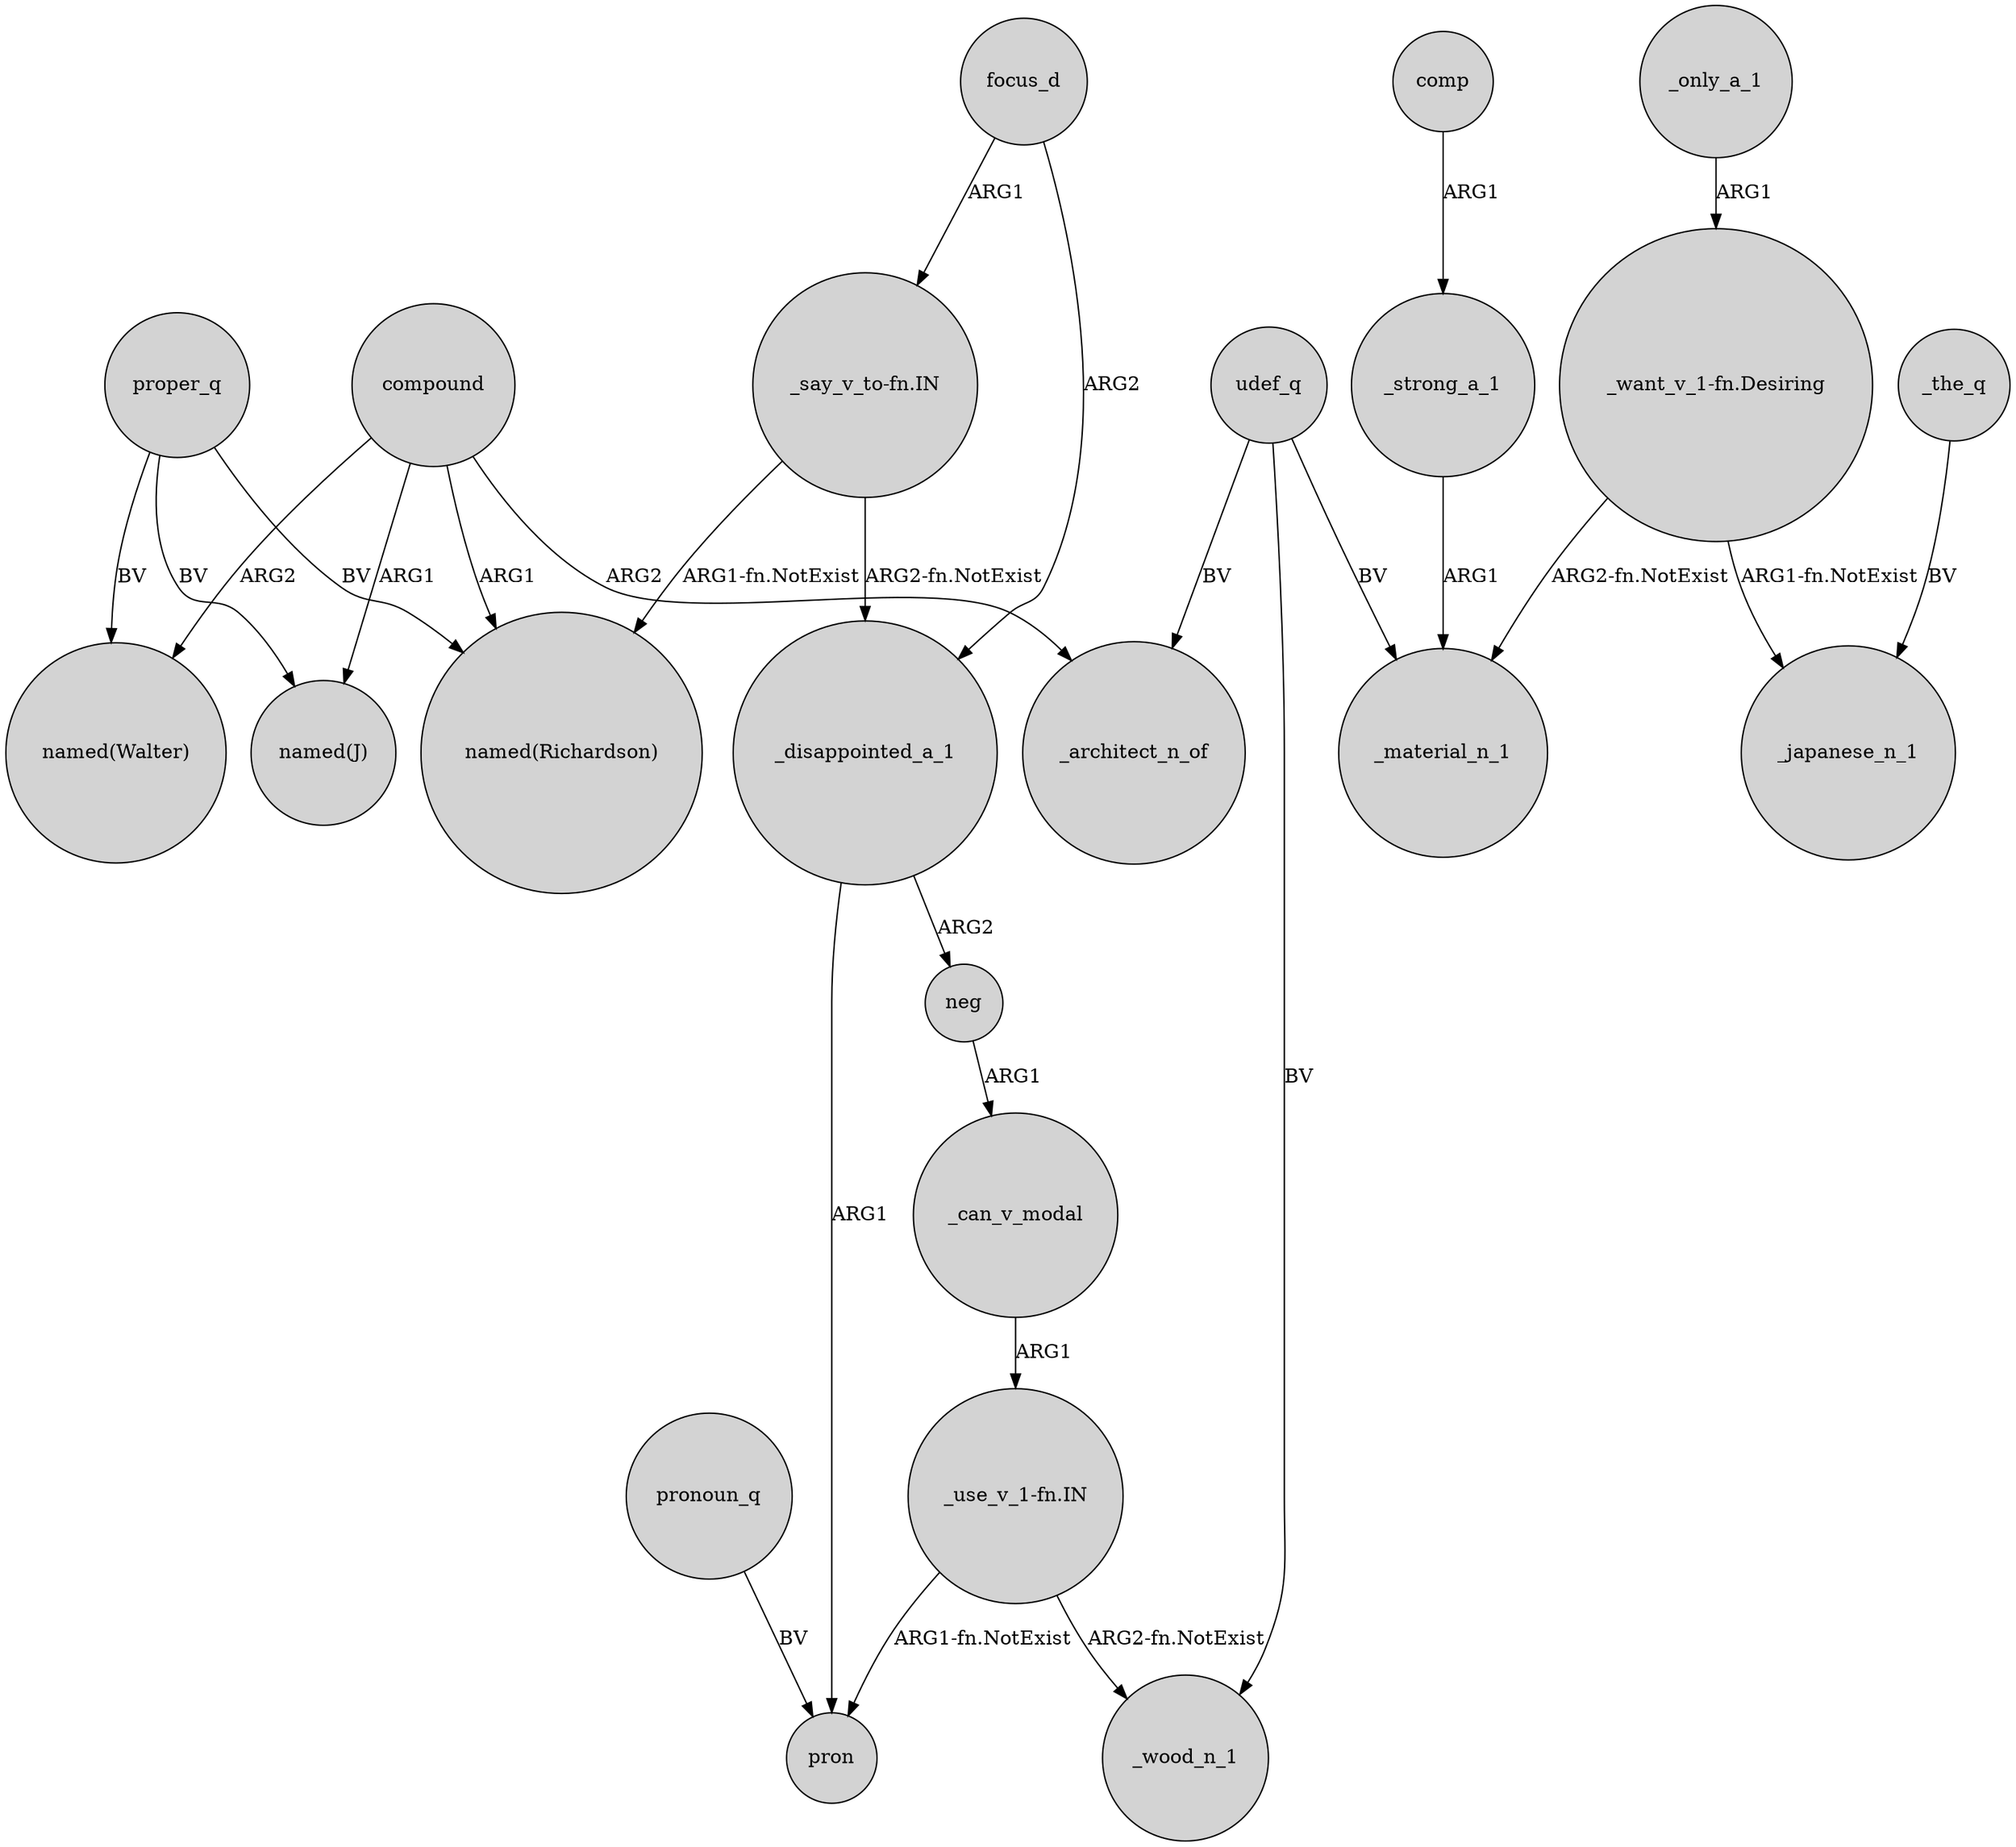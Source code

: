 digraph {
	node [shape=circle style=filled]
	udef_q -> _architect_n_of [label=BV]
	compound -> _architect_n_of [label=ARG2]
	_strong_a_1 -> _material_n_1 [label=ARG1]
	proper_q -> "named(Walter)" [label=BV]
	"_use_v_1-fn.IN" -> _wood_n_1 [label="ARG2-fn.NotExist"]
	udef_q -> _wood_n_1 [label=BV]
	proper_q -> "named(J)" [label=BV]
	"_use_v_1-fn.IN" -> pron [label="ARG1-fn.NotExist"]
	"_want_v_1-fn.Desiring" -> _material_n_1 [label="ARG2-fn.NotExist"]
	_disappointed_a_1 -> pron [label=ARG1]
	focus_d -> "_say_v_to-fn.IN" [label=ARG1]
	"_want_v_1-fn.Desiring" -> _japanese_n_1 [label="ARG1-fn.NotExist"]
	comp -> _strong_a_1 [label=ARG1]
	pronoun_q -> pron [label=BV]
	_the_q -> _japanese_n_1 [label=BV]
	udef_q -> _material_n_1 [label=BV]
	_disappointed_a_1 -> neg [label=ARG2]
	proper_q -> "named(Richardson)" [label=BV]
	"_say_v_to-fn.IN" -> "named(Richardson)" [label="ARG1-fn.NotExist"]
	_only_a_1 -> "_want_v_1-fn.Desiring" [label=ARG1]
	focus_d -> _disappointed_a_1 [label=ARG2]
	"_say_v_to-fn.IN" -> _disappointed_a_1 [label="ARG2-fn.NotExist"]
	compound -> "named(Richardson)" [label=ARG1]
	_can_v_modal -> "_use_v_1-fn.IN" [label=ARG1]
	neg -> _can_v_modal [label=ARG1]
	compound -> "named(Walter)" [label=ARG2]
	compound -> "named(J)" [label=ARG1]
}
